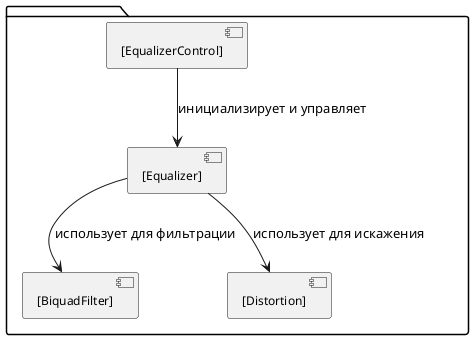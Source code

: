 @startuml ComponentDiagram
!define RECTANGLE component

skinparam monochrome true
skinparam shadowing false
skinparam componentFontSize 12
skinparam componentFontName Arial

package {
  RECTANGLE "[Equalizer]" as EQ
  RECTANGLE "[EqualizerControl]" as EQC
  RECTANGLE "[BiquadFilter]" as BF
  RECTANGLE "[Distortion]" as DIST
}

EQC --> EQ : инициализирует и управляет
EQ --> BF : использует для фильтрации
EQ --> DIST : использует для искажения

@enduml